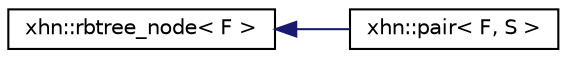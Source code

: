 digraph "Graphical Class Hierarchy"
{
  edge [fontname="Helvetica",fontsize="10",labelfontname="Helvetica",labelfontsize="10"];
  node [fontname="Helvetica",fontsize="10",shape=record];
  rankdir="LR";
  Node1 [label="xhn::rbtree_node\< F \>",height=0.2,width=0.4,color="black", fillcolor="white", style="filled",URL="$classxhn_1_1rbtree__node.html"];
  Node1 -> Node2 [dir="back",color="midnightblue",fontsize="10",style="solid",fontname="Helvetica"];
  Node2 [label="xhn::pair\< F, S \>",height=0.2,width=0.4,color="black", fillcolor="white", style="filled",URL="$classxhn_1_1pair.html"];
}

